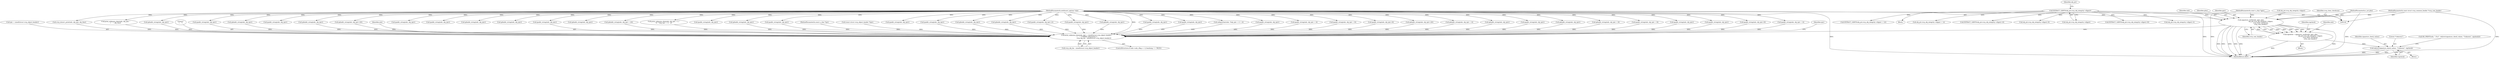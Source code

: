 digraph "0_tcpdump_bea2686c296b79609060a104cc139810785b0739@pointer" {
"1003100" [label="(Call,signature_verify(ndo, pptr, plen,\n                                            obj_ptr.rsvp_obj_integrity->digest,\n                                            rsvp_clear_checksum,\n                                            rsvp_com_header))"];
"1000145" [label="(MethodParameterIn,netdissect_options *ndo)"];
"1000146" [label="(MethodParameterIn,const u_char *pptr)"];
"1000147" [label="(MethodParameterIn,u_int plen)"];
"1003066" [label="(Call,EXTRACT_32BITS(obj_ptr.rsvp_obj_integrity->digest))"];
"1000151" [label="(MethodParameterIn,const struct rsvp_common_header *rsvp_com_header)"];
"1003098" [label="(Call,sigcheck = signature_verify(ndo, pptr, plen,\n                                            obj_ptr.rsvp_obj_integrity->digest,\n                                            rsvp_clear_checksum,\n                                            rsvp_com_header))"];
"1003116" [label="(Call,tok2str(signature_check_values, \"Unknown\", sigcheck))"];
"1003366" [label="(Call,print_unknown_data(ndo, tptr + sizeof(struct rsvp_object_header), \"\n\t    \", /* FIXME indentation */\n                               rsvp_obj_len - sizeof(struct rsvp_object_header)))"];
"1003378" [label="(Identifier,tptr)"];
"1002994" [label="(Block,)"];
"1000881" [label="(Call,ipaddr_string(ndo, obj_tptr))"];
"1000146" [label="(MethodParameterIn,const u_char *pptr)"];
"1003066" [label="(Call,EXTRACT_32BITS(obj_ptr.rsvp_obj_integrity->digest))"];
"1000145" [label="(MethodParameterIn,netdissect_options *ndo)"];
"1001932" [label="(Call,ipaddr_string(ndo, obj_tptr))"];
"1003073" [label="(Call,EXTRACT_32BITS(obj_ptr.rsvp_obj_integrity->digest+4))"];
"1000151" [label="(MethodParameterIn,const struct rsvp_common_header *rsvp_com_header)"];
"1003098" [label="(Call,sigcheck = signature_verify(ndo, pptr, plen,\n                                            obj_ptr.rsvp_obj_integrity->digest,\n                                            rsvp_clear_checksum,\n                                            rsvp_com_header))"];
"1001614" [label="(Call,safeputchar(ndo, *(obj_tptr + 4 + i)))"];
"1000147" [label="(MethodParameterIn,u_int plen)"];
"1003119" [label="(Identifier,sigcheck)"];
"1000542" [label="(Call,ipaddr_string(ndo, obj_tptr + 8))"];
"1001025" [label="(Call,ipaddr_string(ndo, obj_tptr+8))"];
"1003104" [label="(Call,obj_ptr.rsvp_obj_integrity->digest)"];
"1002291" [label="(Call,ip6addr_string(ndo, obj_tptr+20))"];
"1001799" [label="(Call,ip6addr_string(ndo, obj_tptr + 4))"];
"1003083" [label="(Call,obj_ptr.rsvp_obj_integrity->digest+8)"];
"1002679" [label="(Call,ipaddr_string(ndo, obj_tptr))"];
"1003109" [label="(Identifier,rsvp_clear_checksum)"];
"1003368" [label="(Call,tptr + sizeof(struct rsvp_object_header))"];
"1000463" [label="(Call,ip6addr_string(ndo, obj_tptr))"];
"1002769" [label="(Call,ip6addr_string(ndo, obj_tptr))"];
"1003082" [label="(Call,EXTRACT_32BITS(obj_ptr.rsvp_obj_integrity->digest+8))"];
"1003099" [label="(Identifier,sigcheck)"];
"1003116" [label="(Call,tok2str(signature_check_values, \"Unknown\", sigcheck))"];
"1003118" [label="(Literal,\"Unknown\")"];
"1002280" [label="(Call,ip6addr_string(ndo, obj_tptr))"];
"1000579" [label="(Call,ipaddr_string(ndo, obj_tptr + 8))"];
"1003101" [label="(Identifier,ndo)"];
"1003114" [label="(Block,)"];
"1000941" [label="(Call,ip6addr_string(ndo, obj_tptr))"];
"1003372" [label="(Literal,\"\n\t    \")"];
"1003110" [label="(Identifier,rsvp_com_header)"];
"1002323" [label="(Call,ipaddr_string(ndo, obj_tptr))"];
"1003074" [label="(Call,obj_ptr.rsvp_obj_integrity->digest+4)"];
"1003300" [label="(Call,ipaddr_string(ndo, obj_tptr))"];
"1003077" [label="(Identifier,obj_ptr)"];
"1002364" [label="(Call,ipaddr_string(ndo, obj_tptr+8))"];
"1003367" [label="(Identifier,ndo)"];
"1001778" [label="(Call,ipaddr_string(ndo, obj_tptr + 4))"];
"1002116" [label="(Call,rsvp_intserv_print(ndo, obj_tptr, obj_tlen))"];
"1003373" [label="(Call,rsvp_obj_len - sizeof(struct rsvp_object_header))"];
"1000534" [label="(Call,ipaddr_string(ndo, obj_tptr))"];
"1003350" [label="(Call,print_unknown_data(ndo, obj_tptr, \"\n\t    \", obj_tlen))"];
"1003090" [label="(Call,EXTRACT_32BITS(obj_ptr.rsvp_obj_integrity->digest + 12))"];
"1001968" [label="(Call,ip6addr_string(ndo, obj_tptr))"];
"1000616" [label="(Call,ipaddr_string(ndo, obj_tptr))"];
"1002595" [label="(Call,ipaddr_string(ndo, obj_tptr))"];
"1003103" [label="(Identifier,plen)"];
"1003409" [label="(MethodReturn,RET)"];
"1000410" [label="(Call,ip6addr_string(ndo, obj_tptr))"];
"1003366" [label="(Call,print_unknown_data(ndo, tptr + sizeof(struct rsvp_object_header), \"\n\t    \", /* FIXME indentation */\n                               rsvp_obj_len - sizeof(struct rsvp_object_header)))"];
"1000148" [label="(MethodParameterIn,const u_char *tptr)"];
"1000184" [label="(Call,(const struct rsvp_object_header *)tptr)"];
"1002190" [label="(Call,ip6addr_string(ndo, obj_tptr))"];
"1000952" [label="(Call,ip6addr_string(ndo, obj_tptr+20))"];
"1000984" [label="(Call,ipaddr_string(ndo, obj_tptr))"];
"1003356" [label="(ControlStructure,if (ndo->ndo_vflag > 1 || hexdump == TRUE))"];
"1003113" [label="(Identifier,ndo)"];
"1000471" [label="(Call,ip6addr_string(ndo, obj_tptr + 20))"];
"1002353" [label="(Call,ipaddr_string(ndo, obj_tptr))"];
"1002897" [label="(Call,print_unknown_data(ndo, obj_tptr + 2, \"\n\t\t\", *(obj_tptr + 1) - 2))"];
"1002160" [label="(Call,ipaddr_string(ndo, obj_tptr))"];
"1003111" [label="(Call,ND_PRINT((ndo, \" (%s)\", tok2str(signature_check_values, \"Unknown\", sigcheck))))"];
"1003065" [label="(Block,)"];
"1002598" [label="(Call,ipaddr_string(ndo, obj_tptr + 4))"];
"1002220" [label="(Call,ip6addr_string(ndo, obj_tptr))"];
"1002250" [label="(Call,ipaddr_string(ndo, obj_tptr))"];
"1000681" [label="(Call,ipaddr_string(ndo, obj_tptr))"];
"1000506" [label="(Call,ip6addr_string(ndo, obj_tptr + 8))"];
"1000911" [label="(Call,ip6addr_string(ndo, obj_tptr))"];
"1000644" [label="(Call,ip6addr_string(ndo, obj_tptr))"];
"1001014" [label="(Call,ipaddr_string(ndo, obj_tptr))"];
"1001405" [label="(Call,ipaddr_string(ndo, obj_tptr+2))"];
"1003102" [label="(Identifier,pptr)"];
"1003117" [label="(Identifier,signature_check_values)"];
"1003325" [label="(Call,ip6addr_string(ndo, obj_tptr))"];
"1000363" [label="(Call,ipaddr_string(ndo, obj_tptr))"];
"1000709" [label="(Call,ip6addr_string(ndo, obj_tptr))"];
"1003067" [label="(Call,obj_ptr.rsvp_obj_integrity->digest)"];
"1003100" [label="(Call,signature_verify(ndo, pptr, plen,\n                                            obj_ptr.rsvp_obj_integrity->digest,\n                                            rsvp_clear_checksum,\n                                            rsvp_com_header))"];
"1003091" [label="(Call,obj_ptr.rsvp_obj_integrity->digest + 12)"];
"1000571" [label="(Call,ipaddr_string(ndo, obj_tptr))"];
"1003100" -> "1003098"  [label="AST: "];
"1003100" -> "1003110"  [label="CFG: "];
"1003101" -> "1003100"  [label="AST: "];
"1003102" -> "1003100"  [label="AST: "];
"1003103" -> "1003100"  [label="AST: "];
"1003104" -> "1003100"  [label="AST: "];
"1003109" -> "1003100"  [label="AST: "];
"1003110" -> "1003100"  [label="AST: "];
"1003098" -> "1003100"  [label="CFG: "];
"1003100" -> "1003409"  [label="DDG: "];
"1003100" -> "1003409"  [label="DDG: "];
"1003100" -> "1003409"  [label="DDG: "];
"1003100" -> "1003409"  [label="DDG: "];
"1003100" -> "1003409"  [label="DDG: "];
"1003100" -> "1003409"  [label="DDG: "];
"1003100" -> "1003098"  [label="DDG: "];
"1003100" -> "1003098"  [label="DDG: "];
"1003100" -> "1003098"  [label="DDG: "];
"1003100" -> "1003098"  [label="DDG: "];
"1003100" -> "1003098"  [label="DDG: "];
"1003100" -> "1003098"  [label="DDG: "];
"1000145" -> "1003100"  [label="DDG: "];
"1000146" -> "1003100"  [label="DDG: "];
"1000147" -> "1003100"  [label="DDG: "];
"1003066" -> "1003100"  [label="DDG: "];
"1000151" -> "1003100"  [label="DDG: "];
"1003100" -> "1003366"  [label="DDG: "];
"1000145" -> "1000144"  [label="AST: "];
"1000145" -> "1003409"  [label="DDG: "];
"1000145" -> "1000363"  [label="DDG: "];
"1000145" -> "1000410"  [label="DDG: "];
"1000145" -> "1000463"  [label="DDG: "];
"1000145" -> "1000471"  [label="DDG: "];
"1000145" -> "1000506"  [label="DDG: "];
"1000145" -> "1000534"  [label="DDG: "];
"1000145" -> "1000542"  [label="DDG: "];
"1000145" -> "1000571"  [label="DDG: "];
"1000145" -> "1000579"  [label="DDG: "];
"1000145" -> "1000616"  [label="DDG: "];
"1000145" -> "1000644"  [label="DDG: "];
"1000145" -> "1000681"  [label="DDG: "];
"1000145" -> "1000709"  [label="DDG: "];
"1000145" -> "1000881"  [label="DDG: "];
"1000145" -> "1000911"  [label="DDG: "];
"1000145" -> "1000941"  [label="DDG: "];
"1000145" -> "1000952"  [label="DDG: "];
"1000145" -> "1000984"  [label="DDG: "];
"1000145" -> "1001014"  [label="DDG: "];
"1000145" -> "1001025"  [label="DDG: "];
"1000145" -> "1001405"  [label="DDG: "];
"1000145" -> "1001614"  [label="DDG: "];
"1000145" -> "1001778"  [label="DDG: "];
"1000145" -> "1001799"  [label="DDG: "];
"1000145" -> "1001932"  [label="DDG: "];
"1000145" -> "1001968"  [label="DDG: "];
"1000145" -> "1002116"  [label="DDG: "];
"1000145" -> "1002160"  [label="DDG: "];
"1000145" -> "1002190"  [label="DDG: "];
"1000145" -> "1002220"  [label="DDG: "];
"1000145" -> "1002250"  [label="DDG: "];
"1000145" -> "1002280"  [label="DDG: "];
"1000145" -> "1002291"  [label="DDG: "];
"1000145" -> "1002323"  [label="DDG: "];
"1000145" -> "1002353"  [label="DDG: "];
"1000145" -> "1002364"  [label="DDG: "];
"1000145" -> "1002595"  [label="DDG: "];
"1000145" -> "1002598"  [label="DDG: "];
"1000145" -> "1002679"  [label="DDG: "];
"1000145" -> "1002769"  [label="DDG: "];
"1000145" -> "1002897"  [label="DDG: "];
"1000145" -> "1003300"  [label="DDG: "];
"1000145" -> "1003325"  [label="DDG: "];
"1000145" -> "1003350"  [label="DDG: "];
"1000145" -> "1003366"  [label="DDG: "];
"1000146" -> "1000144"  [label="AST: "];
"1000146" -> "1003409"  [label="DDG: "];
"1000147" -> "1000144"  [label="AST: "];
"1000147" -> "1003409"  [label="DDG: "];
"1003066" -> "1003065"  [label="AST: "];
"1003066" -> "1003067"  [label="CFG: "];
"1003067" -> "1003066"  [label="AST: "];
"1003077" -> "1003066"  [label="CFG: "];
"1003066" -> "1003409"  [label="DDG: "];
"1003066" -> "1003073"  [label="DDG: "];
"1003066" -> "1003074"  [label="DDG: "];
"1003066" -> "1003082"  [label="DDG: "];
"1003066" -> "1003083"  [label="DDG: "];
"1003066" -> "1003090"  [label="DDG: "];
"1003066" -> "1003091"  [label="DDG: "];
"1000151" -> "1000144"  [label="AST: "];
"1000151" -> "1003409"  [label="DDG: "];
"1003098" -> "1002994"  [label="AST: "];
"1003099" -> "1003098"  [label="AST: "];
"1003113" -> "1003098"  [label="CFG: "];
"1003098" -> "1003409"  [label="DDG: "];
"1003098" -> "1003116"  [label="DDG: "];
"1003116" -> "1003114"  [label="AST: "];
"1003116" -> "1003119"  [label="CFG: "];
"1003117" -> "1003116"  [label="AST: "];
"1003118" -> "1003116"  [label="AST: "];
"1003119" -> "1003116"  [label="AST: "];
"1003111" -> "1003116"  [label="CFG: "];
"1003116" -> "1003409"  [label="DDG: "];
"1003116" -> "1003409"  [label="DDG: "];
"1003116" -> "1003409"  [label="DDG: "];
"1003366" -> "1003356"  [label="AST: "];
"1003366" -> "1003373"  [label="CFG: "];
"1003367" -> "1003366"  [label="AST: "];
"1003368" -> "1003366"  [label="AST: "];
"1003372" -> "1003366"  [label="AST: "];
"1003373" -> "1003366"  [label="AST: "];
"1003378" -> "1003366"  [label="CFG: "];
"1002364" -> "1003366"  [label="DDG: "];
"1000471" -> "1003366"  [label="DDG: "];
"1000506" -> "1003366"  [label="DDG: "];
"1001778" -> "1003366"  [label="DDG: "];
"1000542" -> "1003366"  [label="DDG: "];
"1000881" -> "1003366"  [label="DDG: "];
"1000911" -> "1003366"  [label="DDG: "];
"1001799" -> "1003366"  [label="DDG: "];
"1003350" -> "1003366"  [label="DDG: "];
"1002897" -> "1003366"  [label="DDG: "];
"1002160" -> "1003366"  [label="DDG: "];
"1002291" -> "1003366"  [label="DDG: "];
"1000681" -> "1003366"  [label="DDG: "];
"1000579" -> "1003366"  [label="DDG: "];
"1001025" -> "1003366"  [label="DDG: "];
"1000952" -> "1003366"  [label="DDG: "];
"1000410" -> "1003366"  [label="DDG: "];
"1003325" -> "1003366"  [label="DDG: "];
"1003300" -> "1003366"  [label="DDG: "];
"1002679" -> "1003366"  [label="DDG: "];
"1002323" -> "1003366"  [label="DDG: "];
"1000363" -> "1003366"  [label="DDG: "];
"1000616" -> "1003366"  [label="DDG: "];
"1002598" -> "1003366"  [label="DDG: "];
"1001614" -> "1003366"  [label="DDG: "];
"1002250" -> "1003366"  [label="DDG: "];
"1002220" -> "1003366"  [label="DDG: "];
"1002190" -> "1003366"  [label="DDG: "];
"1001405" -> "1003366"  [label="DDG: "];
"1002769" -> "1003366"  [label="DDG: "];
"1000709" -> "1003366"  [label="DDG: "];
"1001932" -> "1003366"  [label="DDG: "];
"1001968" -> "1003366"  [label="DDG: "];
"1000644" -> "1003366"  [label="DDG: "];
"1002116" -> "1003366"  [label="DDG: "];
"1000984" -> "1003366"  [label="DDG: "];
"1000148" -> "1003366"  [label="DDG: "];
"1000184" -> "1003366"  [label="DDG: "];
"1003373" -> "1003366"  [label="DDG: "];
}
